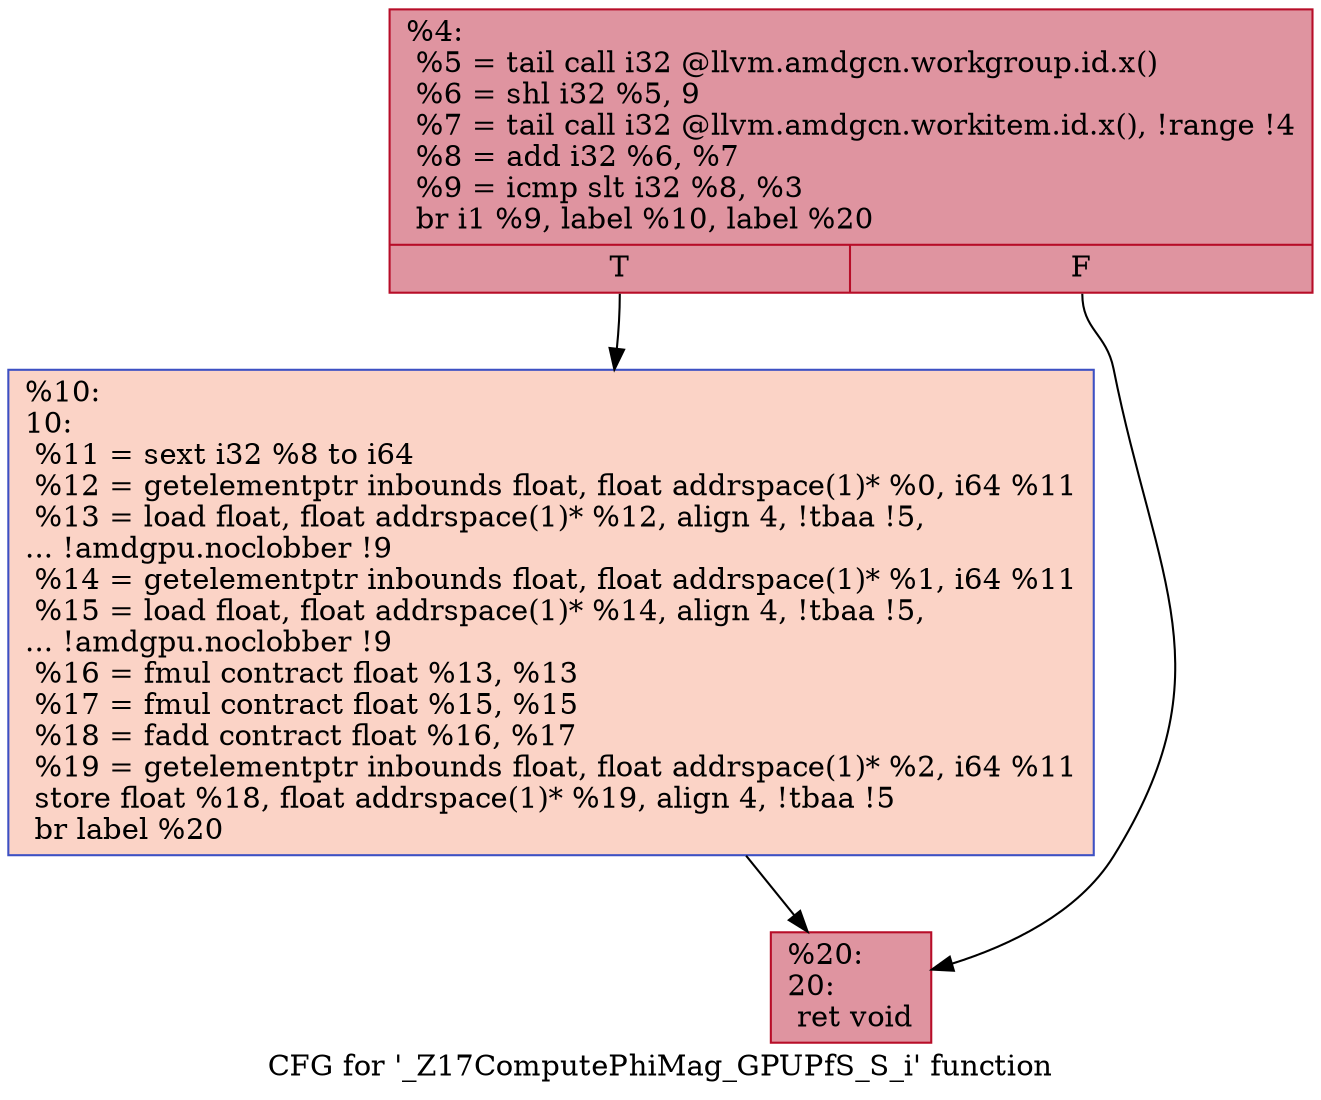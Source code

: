 digraph "CFG for '_Z17ComputePhiMag_GPUPfS_S_i' function" {
	label="CFG for '_Z17ComputePhiMag_GPUPfS_S_i' function";

	Node0x48dbf80 [shape=record,color="#b70d28ff", style=filled, fillcolor="#b70d2870",label="{%4:\l  %5 = tail call i32 @llvm.amdgcn.workgroup.id.x()\l  %6 = shl i32 %5, 9\l  %7 = tail call i32 @llvm.amdgcn.workitem.id.x(), !range !4\l  %8 = add i32 %6, %7\l  %9 = icmp slt i32 %8, %3\l  br i1 %9, label %10, label %20\l|{<s0>T|<s1>F}}"];
	Node0x48dbf80:s0 -> Node0x48dbfd0;
	Node0x48dbf80:s1 -> Node0x48dd800;
	Node0x48dbfd0 [shape=record,color="#3d50c3ff", style=filled, fillcolor="#f59c7d70",label="{%10:\l10:                                               \l  %11 = sext i32 %8 to i64\l  %12 = getelementptr inbounds float, float addrspace(1)* %0, i64 %11\l  %13 = load float, float addrspace(1)* %12, align 4, !tbaa !5,\l... !amdgpu.noclobber !9\l  %14 = getelementptr inbounds float, float addrspace(1)* %1, i64 %11\l  %15 = load float, float addrspace(1)* %14, align 4, !tbaa !5,\l... !amdgpu.noclobber !9\l  %16 = fmul contract float %13, %13\l  %17 = fmul contract float %15, %15\l  %18 = fadd contract float %16, %17\l  %19 = getelementptr inbounds float, float addrspace(1)* %2, i64 %11\l  store float %18, float addrspace(1)* %19, align 4, !tbaa !5\l  br label %20\l}"];
	Node0x48dbfd0 -> Node0x48dd800;
	Node0x48dd800 [shape=record,color="#b70d28ff", style=filled, fillcolor="#b70d2870",label="{%20:\l20:                                               \l  ret void\l}"];
}
